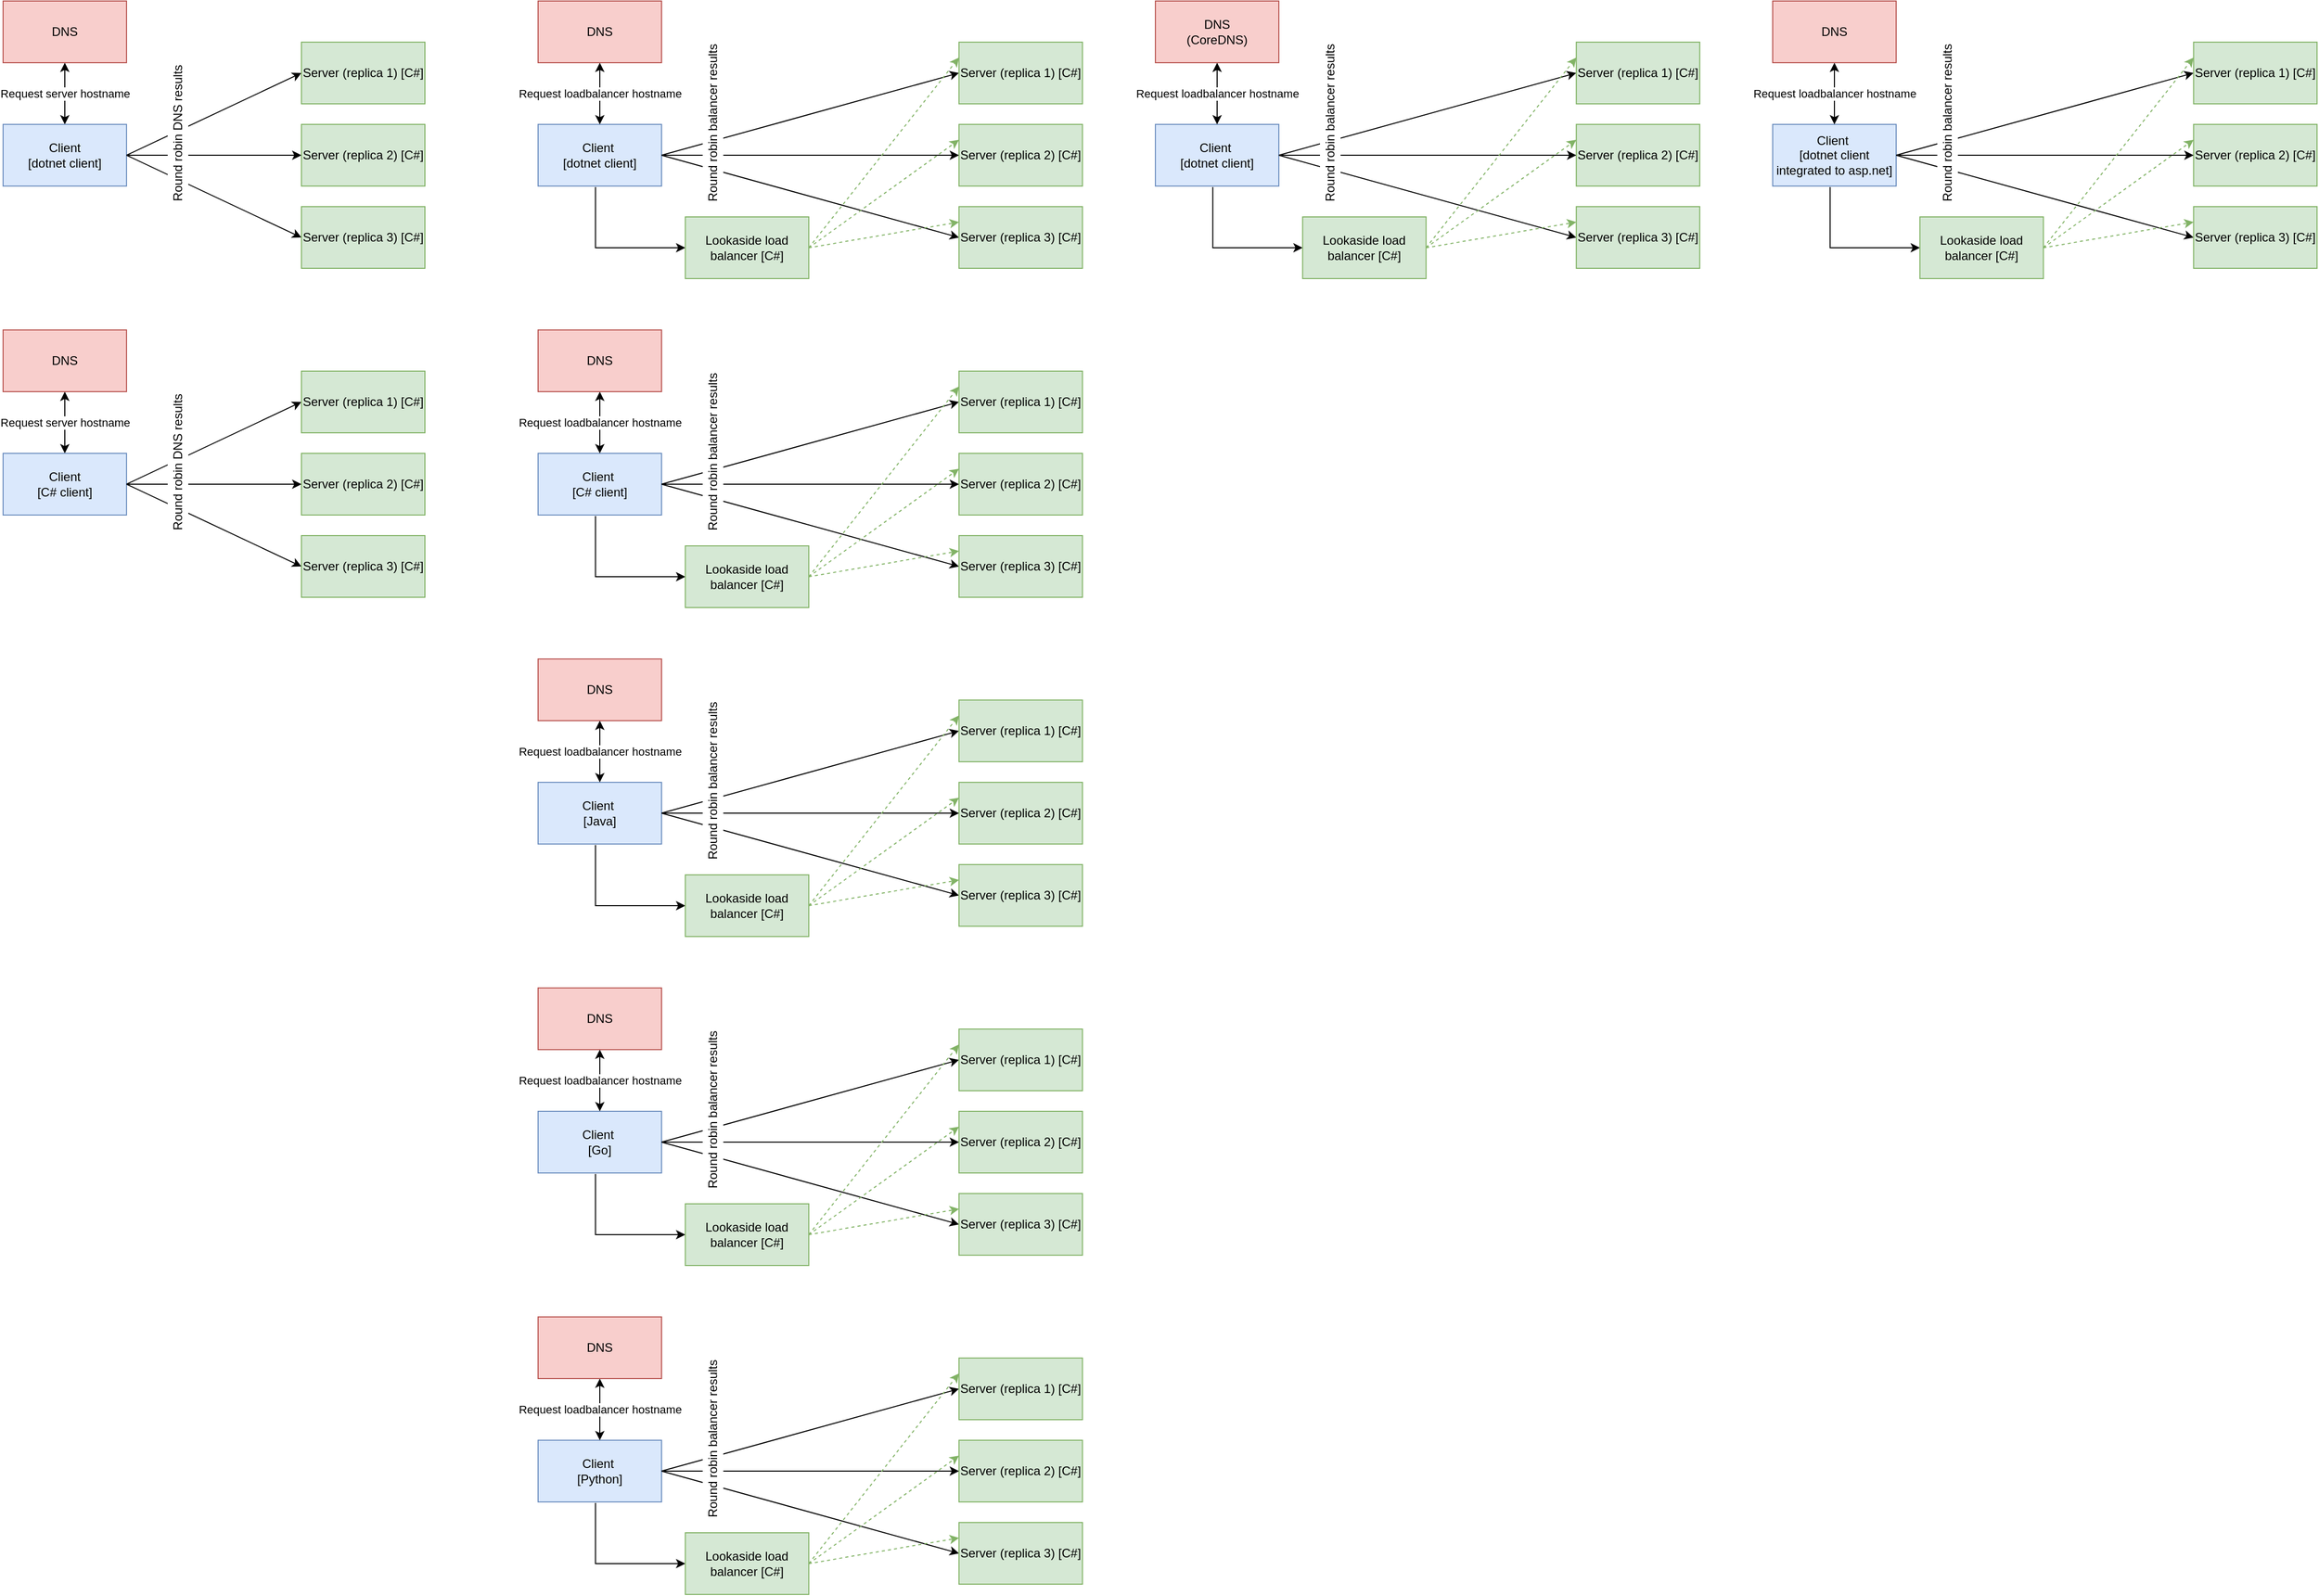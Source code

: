 <mxfile version="12.9.3" type="device"><diagram id="5RK8dHsxESuqZIJ54ns1" name="Page-1"><mxGraphModel dx="1822" dy="794" grid="0" gridSize="10" guides="1" tooltips="1" connect="1" arrows="1" fold="1" page="0" pageScale="1" pageWidth="850" pageHeight="1100" math="0" shadow="0"><root><mxCell id="0"/><mxCell id="1" parent="0"/><mxCell id="9xwp_HCUo-kAku4maqSZ-50" value="Request server hostname" style="edgeStyle=orthogonalEdgeStyle;rounded=0;orthogonalLoop=1;jettySize=auto;html=1;exitX=0.5;exitY=0;exitDx=0;exitDy=0;entryX=0.5;entryY=1;entryDx=0;entryDy=0;startArrow=classic;startFill=1;" parent="1" source="9xwp_HCUo-kAku4maqSZ-29" target="9xwp_HCUo-kAku4maqSZ-48" edge="1"><mxGeometry relative="1" as="geometry"/></mxCell><mxCell id="9xwp_HCUo-kAku4maqSZ-29" value="Client &lt;br&gt;[dotnet client]" style="rounded=0;whiteSpace=wrap;html=1;rotation=0;fillColor=#dae8fc;strokeColor=#6c8ebf;" parent="1" vertex="1"><mxGeometry x="-120" y="160" width="120" height="60" as="geometry"/></mxCell><mxCell id="9xwp_HCUo-kAku4maqSZ-30" value="Server (replica 2) [C#]" style="rounded=0;whiteSpace=wrap;html=1;rotation=0;fillColor=#d5e8d4;strokeColor=#82b366;" parent="1" vertex="1"><mxGeometry x="170" y="160" width="120" height="60" as="geometry"/></mxCell><mxCell id="9xwp_HCUo-kAku4maqSZ-31" style="rounded=0;orthogonalLoop=1;jettySize=auto;html=1;exitX=1;exitY=0.5;exitDx=0;exitDy=0;entryX=0;entryY=0.5;entryDx=0;entryDy=0;startArrow=none;startFill=0;endArrow=classic;endFill=1;strokeColor=#000000;" parent="1" source="9xwp_HCUo-kAku4maqSZ-29" target="9xwp_HCUo-kAku4maqSZ-34" edge="1"><mxGeometry relative="1" as="geometry"><mxPoint x="30" y="190" as="sourcePoint"/></mxGeometry></mxCell><mxCell id="9xwp_HCUo-kAku4maqSZ-32" style="edgeStyle=none;rounded=0;orthogonalLoop=1;jettySize=auto;html=1;exitX=1;exitY=0.5;exitDx=0;exitDy=0;entryX=0;entryY=0.5;entryDx=0;entryDy=0;startArrow=none;startFill=0;endArrow=classic;endFill=1;strokeColor=#000000;" parent="1" source="9xwp_HCUo-kAku4maqSZ-29" target="9xwp_HCUo-kAku4maqSZ-30" edge="1"><mxGeometry relative="1" as="geometry"><mxPoint x="30" y="190" as="sourcePoint"/></mxGeometry></mxCell><mxCell id="9xwp_HCUo-kAku4maqSZ-33" style="edgeStyle=none;rounded=0;orthogonalLoop=1;jettySize=auto;html=1;exitX=1;exitY=0.5;exitDx=0;exitDy=0;entryX=0;entryY=0.5;entryDx=0;entryDy=0;startArrow=none;startFill=0;endArrow=classic;endFill=1;strokeColor=#000000;" parent="1" source="9xwp_HCUo-kAku4maqSZ-29" target="9xwp_HCUo-kAku4maqSZ-35" edge="1"><mxGeometry relative="1" as="geometry"><mxPoint x="30" y="190" as="sourcePoint"/></mxGeometry></mxCell><mxCell id="9xwp_HCUo-kAku4maqSZ-34" value="Server (replica 3) [C#]" style="rounded=0;whiteSpace=wrap;html=1;rotation=0;fillColor=#d5e8d4;strokeColor=#82b366;" parent="1" vertex="1"><mxGeometry x="170" y="240" width="120" height="60" as="geometry"/></mxCell><mxCell id="9xwp_HCUo-kAku4maqSZ-35" value="Server (replica 1) [C#]" style="rounded=0;whiteSpace=wrap;html=1;rotation=0;fillColor=#d5e8d4;strokeColor=#82b366;" parent="1" vertex="1"><mxGeometry x="170" y="80" width="120" height="60" as="geometry"/></mxCell><mxCell id="9xwp_HCUo-kAku4maqSZ-36" style="edgeStyle=orthogonalEdgeStyle;rounded=0;orthogonalLoop=1;jettySize=auto;html=1;exitX=0.465;exitY=1.016;exitDx=0;exitDy=0;entryX=0;entryY=0.5;entryDx=0;entryDy=0;startArrow=none;startFill=0;endArrow=classic;endFill=1;strokeColor=#000000;exitPerimeter=0;" parent="1" source="9xwp_HCUo-kAku4maqSZ-37" target="9xwp_HCUo-kAku4maqSZ-45" edge="1"><mxGeometry relative="1" as="geometry"/></mxCell><mxCell id="9xwp_HCUo-kAku4maqSZ-37" value="Client&amp;nbsp;&lt;br&gt;[dotnet client]" style="rounded=0;whiteSpace=wrap;html=1;rotation=0;fillColor=#dae8fc;strokeColor=#6c8ebf;" parent="1" vertex="1"><mxGeometry x="400" y="160" width="120" height="60" as="geometry"/></mxCell><mxCell id="9xwp_HCUo-kAku4maqSZ-38" value="Server (replica 2) [C#]" style="rounded=0;whiteSpace=wrap;html=1;rotation=0;fillColor=#d5e8d4;strokeColor=#82b366;" parent="1" vertex="1"><mxGeometry x="809.12" y="160" width="120" height="60" as="geometry"/></mxCell><mxCell id="9xwp_HCUo-kAku4maqSZ-39" style="rounded=0;orthogonalLoop=1;jettySize=auto;html=1;exitX=1;exitY=0.5;exitDx=0;exitDy=0;entryX=0;entryY=0.5;entryDx=0;entryDy=0;startArrow=none;startFill=0;endArrow=classic;endFill=1;strokeColor=#000000;" parent="1" source="9xwp_HCUo-kAku4maqSZ-37" target="9xwp_HCUo-kAku4maqSZ-46" edge="1"><mxGeometry relative="1" as="geometry"/></mxCell><mxCell id="9xwp_HCUo-kAku4maqSZ-40" style="edgeStyle=none;rounded=0;orthogonalLoop=1;jettySize=auto;html=1;exitX=1;exitY=0.5;exitDx=0;exitDy=0;entryX=0;entryY=0.5;entryDx=0;entryDy=0;startArrow=none;startFill=0;endArrow=classic;endFill=1;strokeColor=#000000;" parent="1" source="9xwp_HCUo-kAku4maqSZ-37" target="9xwp_HCUo-kAku4maqSZ-38" edge="1"><mxGeometry relative="1" as="geometry"/></mxCell><mxCell id="9xwp_HCUo-kAku4maqSZ-41" style="edgeStyle=none;rounded=0;orthogonalLoop=1;jettySize=auto;html=1;exitX=1;exitY=0.5;exitDx=0;exitDy=0;entryX=0;entryY=0.5;entryDx=0;entryDy=0;startArrow=none;startFill=0;endArrow=classic;endFill=1;strokeColor=#000000;" parent="1" source="9xwp_HCUo-kAku4maqSZ-37" target="9xwp_HCUo-kAku4maqSZ-47" edge="1"><mxGeometry relative="1" as="geometry"/></mxCell><mxCell id="9xwp_HCUo-kAku4maqSZ-42" style="edgeStyle=none;rounded=0;orthogonalLoop=1;jettySize=auto;html=1;exitX=1;exitY=0.5;exitDx=0;exitDy=0;entryX=0;entryY=0.25;entryDx=0;entryDy=0;startArrow=none;startFill=0;endArrow=classic;endFill=1;strokeColor=#82b366;fillColor=#d5e8d4;dashed=1;" parent="1" source="9xwp_HCUo-kAku4maqSZ-45" target="9xwp_HCUo-kAku4maqSZ-47" edge="1"><mxGeometry relative="1" as="geometry"/></mxCell><mxCell id="9xwp_HCUo-kAku4maqSZ-43" style="edgeStyle=none;rounded=0;orthogonalLoop=1;jettySize=auto;html=1;exitX=1;exitY=0.5;exitDx=0;exitDy=0;entryX=0;entryY=0.25;entryDx=0;entryDy=0;startArrow=none;startFill=0;endArrow=classic;endFill=1;strokeColor=#82b366;fillColor=#d5e8d4;dashed=1;" parent="1" source="9xwp_HCUo-kAku4maqSZ-45" target="9xwp_HCUo-kAku4maqSZ-38" edge="1"><mxGeometry relative="1" as="geometry"/></mxCell><mxCell id="9xwp_HCUo-kAku4maqSZ-44" style="edgeStyle=none;rounded=0;orthogonalLoop=1;jettySize=auto;html=1;exitX=1;exitY=0.5;exitDx=0;exitDy=0;entryX=0;entryY=0.25;entryDx=0;entryDy=0;startArrow=none;startFill=0;endArrow=classic;endFill=1;strokeColor=#82b366;fillColor=#d5e8d4;dashed=1;" parent="1" source="9xwp_HCUo-kAku4maqSZ-45" target="9xwp_HCUo-kAku4maqSZ-46" edge="1"><mxGeometry relative="1" as="geometry"/></mxCell><mxCell id="9xwp_HCUo-kAku4maqSZ-45" value="Lookaside load balancer [C#]" style="rounded=0;whiteSpace=wrap;html=1;rotation=0;fillColor=#d5e8d4;strokeColor=#82b366;" parent="1" vertex="1"><mxGeometry x="543.12" y="250" width="120" height="60" as="geometry"/></mxCell><mxCell id="9xwp_HCUo-kAku4maqSZ-46" value="Server (replica 3) [C#]" style="rounded=0;whiteSpace=wrap;html=1;rotation=0;fillColor=#d5e8d4;strokeColor=#82b366;" parent="1" vertex="1"><mxGeometry x="809.12" y="240" width="120" height="60" as="geometry"/></mxCell><mxCell id="9xwp_HCUo-kAku4maqSZ-47" value="Server (replica 1) [C#]" style="rounded=0;whiteSpace=wrap;html=1;rotation=0;fillColor=#d5e8d4;strokeColor=#82b366;" parent="1" vertex="1"><mxGeometry x="809.12" y="80" width="120" height="60" as="geometry"/></mxCell><mxCell id="9xwp_HCUo-kAku4maqSZ-48" value="DNS" style="rounded=0;whiteSpace=wrap;html=1;fillColor=#f8cecc;strokeColor=#b85450;" parent="1" vertex="1"><mxGeometry x="-120" y="40" width="120" height="60" as="geometry"/></mxCell><mxCell id="9xwp_HCUo-kAku4maqSZ-51" value="Request loadbalancer hostname" style="edgeStyle=orthogonalEdgeStyle;rounded=0;orthogonalLoop=1;jettySize=auto;html=1;exitX=0.5;exitY=1;exitDx=0;exitDy=0;entryX=0.5;entryY=0;entryDx=0;entryDy=0;startArrow=classic;startFill=1;" parent="1" source="9xwp_HCUo-kAku4maqSZ-49" target="9xwp_HCUo-kAku4maqSZ-37" edge="1"><mxGeometry relative="1" as="geometry"/></mxCell><mxCell id="9xwp_HCUo-kAku4maqSZ-49" value="DNS" style="rounded=0;whiteSpace=wrap;html=1;fillColor=#f8cecc;strokeColor=#b85450;" parent="1" vertex="1"><mxGeometry x="400" y="40" width="120" height="60" as="geometry"/></mxCell><mxCell id="9xwp_HCUo-kAku4maqSZ-52" value="&amp;nbsp;Round robin DNS results" style="text;html=1;strokeColor=none;fillColor=#ffffff;align=center;verticalAlign=middle;whiteSpace=wrap;rounded=0;rotation=-90;" parent="1" vertex="1"><mxGeometry x="-20" y="160" width="140" height="20" as="geometry"/></mxCell><mxCell id="9xwp_HCUo-kAku4maqSZ-54" value="&amp;nbsp;Round robin balancer results" style="text;html=1;strokeColor=none;fillColor=#ffffff;align=center;verticalAlign=middle;whiteSpace=wrap;rounded=0;rotation=-90;" parent="1" vertex="1"><mxGeometry x="490" y="150" width="160" height="20" as="geometry"/></mxCell><mxCell id="9xwp_HCUo-kAku4maqSZ-80" value="Request server hostname" style="edgeStyle=orthogonalEdgeStyle;rounded=0;orthogonalLoop=1;jettySize=auto;html=1;exitX=0.5;exitY=0;exitDx=0;exitDy=0;entryX=0.5;entryY=1;entryDx=0;entryDy=0;startArrow=classic;startFill=1;" parent="1" source="9xwp_HCUo-kAku4maqSZ-81" target="9xwp_HCUo-kAku4maqSZ-100" edge="1"><mxGeometry relative="1" as="geometry"/></mxCell><mxCell id="9xwp_HCUo-kAku4maqSZ-81" value="Client &lt;br&gt;[C# client]" style="rounded=0;whiteSpace=wrap;html=1;rotation=0;fillColor=#dae8fc;strokeColor=#6c8ebf;" parent="1" vertex="1"><mxGeometry x="-120" y="480" width="120" height="60" as="geometry"/></mxCell><mxCell id="9xwp_HCUo-kAku4maqSZ-82" value="Server (replica 2) [C#]" style="rounded=0;whiteSpace=wrap;html=1;rotation=0;fillColor=#d5e8d4;strokeColor=#82b366;" parent="1" vertex="1"><mxGeometry x="170" y="480" width="120" height="60" as="geometry"/></mxCell><mxCell id="9xwp_HCUo-kAku4maqSZ-83" style="rounded=0;orthogonalLoop=1;jettySize=auto;html=1;exitX=1;exitY=0.5;exitDx=0;exitDy=0;entryX=0;entryY=0.5;entryDx=0;entryDy=0;startArrow=none;startFill=0;endArrow=classic;endFill=1;strokeColor=#000000;" parent="1" source="9xwp_HCUo-kAku4maqSZ-81" target="9xwp_HCUo-kAku4maqSZ-86" edge="1"><mxGeometry relative="1" as="geometry"><mxPoint x="30" y="510" as="sourcePoint"/></mxGeometry></mxCell><mxCell id="9xwp_HCUo-kAku4maqSZ-84" style="edgeStyle=none;rounded=0;orthogonalLoop=1;jettySize=auto;html=1;exitX=1;exitY=0.5;exitDx=0;exitDy=0;entryX=0;entryY=0.5;entryDx=0;entryDy=0;startArrow=none;startFill=0;endArrow=classic;endFill=1;strokeColor=#000000;" parent="1" source="9xwp_HCUo-kAku4maqSZ-81" target="9xwp_HCUo-kAku4maqSZ-82" edge="1"><mxGeometry relative="1" as="geometry"><mxPoint x="30" y="510" as="sourcePoint"/></mxGeometry></mxCell><mxCell id="9xwp_HCUo-kAku4maqSZ-85" style="edgeStyle=none;rounded=0;orthogonalLoop=1;jettySize=auto;html=1;exitX=1;exitY=0.5;exitDx=0;exitDy=0;entryX=0;entryY=0.5;entryDx=0;entryDy=0;startArrow=none;startFill=0;endArrow=classic;endFill=1;strokeColor=#000000;" parent="1" source="9xwp_HCUo-kAku4maqSZ-81" target="9xwp_HCUo-kAku4maqSZ-87" edge="1"><mxGeometry relative="1" as="geometry"><mxPoint x="30" y="510" as="sourcePoint"/></mxGeometry></mxCell><mxCell id="9xwp_HCUo-kAku4maqSZ-86" value="Server (replica 3) [C#]" style="rounded=0;whiteSpace=wrap;html=1;rotation=0;fillColor=#d5e8d4;strokeColor=#82b366;" parent="1" vertex="1"><mxGeometry x="170" y="560" width="120" height="60" as="geometry"/></mxCell><mxCell id="9xwp_HCUo-kAku4maqSZ-87" value="Server (replica 1) [C#]" style="rounded=0;whiteSpace=wrap;html=1;rotation=0;fillColor=#d5e8d4;strokeColor=#82b366;" parent="1" vertex="1"><mxGeometry x="170" y="400" width="120" height="60" as="geometry"/></mxCell><mxCell id="9xwp_HCUo-kAku4maqSZ-88" style="edgeStyle=orthogonalEdgeStyle;rounded=0;orthogonalLoop=1;jettySize=auto;html=1;exitX=0.465;exitY=1.016;exitDx=0;exitDy=0;entryX=0;entryY=0.5;entryDx=0;entryDy=0;startArrow=none;startFill=0;endArrow=classic;endFill=1;strokeColor=#000000;exitPerimeter=0;" parent="1" source="9xwp_HCUo-kAku4maqSZ-89" target="9xwp_HCUo-kAku4maqSZ-97" edge="1"><mxGeometry relative="1" as="geometry"/></mxCell><mxCell id="9xwp_HCUo-kAku4maqSZ-89" value="Client&amp;nbsp;&lt;br&gt;[C# client]" style="rounded=0;whiteSpace=wrap;html=1;rotation=0;fillColor=#dae8fc;strokeColor=#6c8ebf;" parent="1" vertex="1"><mxGeometry x="400" y="480" width="120" height="60" as="geometry"/></mxCell><mxCell id="9xwp_HCUo-kAku4maqSZ-90" value="Server (replica 2) [C#]" style="rounded=0;whiteSpace=wrap;html=1;rotation=0;fillColor=#d5e8d4;strokeColor=#82b366;" parent="1" vertex="1"><mxGeometry x="809.12" y="480" width="120" height="60" as="geometry"/></mxCell><mxCell id="9xwp_HCUo-kAku4maqSZ-91" style="rounded=0;orthogonalLoop=1;jettySize=auto;html=1;exitX=1;exitY=0.5;exitDx=0;exitDy=0;entryX=0;entryY=0.5;entryDx=0;entryDy=0;startArrow=none;startFill=0;endArrow=classic;endFill=1;strokeColor=#000000;" parent="1" source="9xwp_HCUo-kAku4maqSZ-89" target="9xwp_HCUo-kAku4maqSZ-98" edge="1"><mxGeometry relative="1" as="geometry"/></mxCell><mxCell id="9xwp_HCUo-kAku4maqSZ-92" style="edgeStyle=none;rounded=0;orthogonalLoop=1;jettySize=auto;html=1;exitX=1;exitY=0.5;exitDx=0;exitDy=0;entryX=0;entryY=0.5;entryDx=0;entryDy=0;startArrow=none;startFill=0;endArrow=classic;endFill=1;strokeColor=#000000;" parent="1" source="9xwp_HCUo-kAku4maqSZ-89" target="9xwp_HCUo-kAku4maqSZ-90" edge="1"><mxGeometry relative="1" as="geometry"/></mxCell><mxCell id="9xwp_HCUo-kAku4maqSZ-93" style="edgeStyle=none;rounded=0;orthogonalLoop=1;jettySize=auto;html=1;exitX=1;exitY=0.5;exitDx=0;exitDy=0;entryX=0;entryY=0.5;entryDx=0;entryDy=0;startArrow=none;startFill=0;endArrow=classic;endFill=1;strokeColor=#000000;" parent="1" source="9xwp_HCUo-kAku4maqSZ-89" target="9xwp_HCUo-kAku4maqSZ-99" edge="1"><mxGeometry relative="1" as="geometry"/></mxCell><mxCell id="9xwp_HCUo-kAku4maqSZ-94" style="edgeStyle=none;rounded=0;orthogonalLoop=1;jettySize=auto;html=1;exitX=1;exitY=0.5;exitDx=0;exitDy=0;entryX=0;entryY=0.25;entryDx=0;entryDy=0;startArrow=none;startFill=0;endArrow=classic;endFill=1;strokeColor=#82b366;fillColor=#d5e8d4;dashed=1;" parent="1" source="9xwp_HCUo-kAku4maqSZ-97" target="9xwp_HCUo-kAku4maqSZ-99" edge="1"><mxGeometry relative="1" as="geometry"/></mxCell><mxCell id="9xwp_HCUo-kAku4maqSZ-95" style="edgeStyle=none;rounded=0;orthogonalLoop=1;jettySize=auto;html=1;exitX=1;exitY=0.5;exitDx=0;exitDy=0;entryX=0;entryY=0.25;entryDx=0;entryDy=0;startArrow=none;startFill=0;endArrow=classic;endFill=1;strokeColor=#82b366;fillColor=#d5e8d4;dashed=1;" parent="1" source="9xwp_HCUo-kAku4maqSZ-97" target="9xwp_HCUo-kAku4maqSZ-90" edge="1"><mxGeometry relative="1" as="geometry"/></mxCell><mxCell id="9xwp_HCUo-kAku4maqSZ-96" style="edgeStyle=none;rounded=0;orthogonalLoop=1;jettySize=auto;html=1;exitX=1;exitY=0.5;exitDx=0;exitDy=0;entryX=0;entryY=0.25;entryDx=0;entryDy=0;startArrow=none;startFill=0;endArrow=classic;endFill=1;strokeColor=#82b366;fillColor=#d5e8d4;dashed=1;" parent="1" source="9xwp_HCUo-kAku4maqSZ-97" target="9xwp_HCUo-kAku4maqSZ-98" edge="1"><mxGeometry relative="1" as="geometry"/></mxCell><mxCell id="9xwp_HCUo-kAku4maqSZ-97" value="Lookaside load balancer [C#]" style="rounded=0;whiteSpace=wrap;html=1;rotation=0;fillColor=#d5e8d4;strokeColor=#82b366;" parent="1" vertex="1"><mxGeometry x="543.12" y="570" width="120" height="60" as="geometry"/></mxCell><mxCell id="9xwp_HCUo-kAku4maqSZ-98" value="Server (replica 3) [C#]" style="rounded=0;whiteSpace=wrap;html=1;rotation=0;fillColor=#d5e8d4;strokeColor=#82b366;" parent="1" vertex="1"><mxGeometry x="809.12" y="560" width="120" height="60" as="geometry"/></mxCell><mxCell id="9xwp_HCUo-kAku4maqSZ-99" value="Server (replica 1) [C#]" style="rounded=0;whiteSpace=wrap;html=1;rotation=0;fillColor=#d5e8d4;strokeColor=#82b366;" parent="1" vertex="1"><mxGeometry x="809.12" y="400" width="120" height="60" as="geometry"/></mxCell><mxCell id="9xwp_HCUo-kAku4maqSZ-100" value="DNS" style="rounded=0;whiteSpace=wrap;html=1;fillColor=#f8cecc;strokeColor=#b85450;" parent="1" vertex="1"><mxGeometry x="-120" y="360" width="120" height="60" as="geometry"/></mxCell><mxCell id="9xwp_HCUo-kAku4maqSZ-101" value="Request loadbalancer hostname" style="edgeStyle=orthogonalEdgeStyle;rounded=0;orthogonalLoop=1;jettySize=auto;html=1;exitX=0.5;exitY=1;exitDx=0;exitDy=0;entryX=0.5;entryY=0;entryDx=0;entryDy=0;startArrow=classic;startFill=1;" parent="1" source="9xwp_HCUo-kAku4maqSZ-102" target="9xwp_HCUo-kAku4maqSZ-89" edge="1"><mxGeometry relative="1" as="geometry"/></mxCell><mxCell id="9xwp_HCUo-kAku4maqSZ-102" value="DNS" style="rounded=0;whiteSpace=wrap;html=1;fillColor=#f8cecc;strokeColor=#b85450;" parent="1" vertex="1"><mxGeometry x="400" y="360" width="120" height="60" as="geometry"/></mxCell><mxCell id="9xwp_HCUo-kAku4maqSZ-103" value="&amp;nbsp;Round robin DNS results" style="text;html=1;strokeColor=none;fillColor=#ffffff;align=center;verticalAlign=middle;whiteSpace=wrap;rounded=0;rotation=-90;" parent="1" vertex="1"><mxGeometry x="-20" y="480" width="140" height="20" as="geometry"/></mxCell><mxCell id="9xwp_HCUo-kAku4maqSZ-104" value="&amp;nbsp;Round robin balancer results" style="text;html=1;strokeColor=none;fillColor=#ffffff;align=center;verticalAlign=middle;whiteSpace=wrap;rounded=0;rotation=-90;" parent="1" vertex="1"><mxGeometry x="490" y="470" width="160" height="20" as="geometry"/></mxCell><mxCell id="9xwp_HCUo-kAku4maqSZ-105" style="edgeStyle=orthogonalEdgeStyle;rounded=0;orthogonalLoop=1;jettySize=auto;html=1;exitX=0.465;exitY=1.016;exitDx=0;exitDy=0;entryX=0;entryY=0.5;entryDx=0;entryDy=0;startArrow=none;startFill=0;endArrow=classic;endFill=1;strokeColor=#000000;exitPerimeter=0;" parent="1" source="9xwp_HCUo-kAku4maqSZ-106" target="9xwp_HCUo-kAku4maqSZ-114" edge="1"><mxGeometry relative="1" as="geometry"/></mxCell><mxCell id="9xwp_HCUo-kAku4maqSZ-106" value="Client&amp;nbsp;&lt;br&gt;[Java]" style="rounded=0;whiteSpace=wrap;html=1;rotation=0;fillColor=#dae8fc;strokeColor=#6c8ebf;" parent="1" vertex="1"><mxGeometry x="400" y="800" width="120" height="60" as="geometry"/></mxCell><mxCell id="9xwp_HCUo-kAku4maqSZ-107" value="Server (replica 2) [C#]" style="rounded=0;whiteSpace=wrap;html=1;rotation=0;fillColor=#d5e8d4;strokeColor=#82b366;" parent="1" vertex="1"><mxGeometry x="809.12" y="800" width="120" height="60" as="geometry"/></mxCell><mxCell id="9xwp_HCUo-kAku4maqSZ-108" style="rounded=0;orthogonalLoop=1;jettySize=auto;html=1;exitX=1;exitY=0.5;exitDx=0;exitDy=0;entryX=0;entryY=0.5;entryDx=0;entryDy=0;startArrow=none;startFill=0;endArrow=classic;endFill=1;strokeColor=#000000;" parent="1" source="9xwp_HCUo-kAku4maqSZ-106" target="9xwp_HCUo-kAku4maqSZ-115" edge="1"><mxGeometry relative="1" as="geometry"/></mxCell><mxCell id="9xwp_HCUo-kAku4maqSZ-109" style="edgeStyle=none;rounded=0;orthogonalLoop=1;jettySize=auto;html=1;exitX=1;exitY=0.5;exitDx=0;exitDy=0;entryX=0;entryY=0.5;entryDx=0;entryDy=0;startArrow=none;startFill=0;endArrow=classic;endFill=1;strokeColor=#000000;" parent="1" source="9xwp_HCUo-kAku4maqSZ-106" target="9xwp_HCUo-kAku4maqSZ-107" edge="1"><mxGeometry relative="1" as="geometry"/></mxCell><mxCell id="9xwp_HCUo-kAku4maqSZ-110" style="edgeStyle=none;rounded=0;orthogonalLoop=1;jettySize=auto;html=1;exitX=1;exitY=0.5;exitDx=0;exitDy=0;entryX=0;entryY=0.5;entryDx=0;entryDy=0;startArrow=none;startFill=0;endArrow=classic;endFill=1;strokeColor=#000000;" parent="1" source="9xwp_HCUo-kAku4maqSZ-106" target="9xwp_HCUo-kAku4maqSZ-116" edge="1"><mxGeometry relative="1" as="geometry"/></mxCell><mxCell id="9xwp_HCUo-kAku4maqSZ-111" style="edgeStyle=none;rounded=0;orthogonalLoop=1;jettySize=auto;html=1;exitX=1;exitY=0.5;exitDx=0;exitDy=0;entryX=0;entryY=0.25;entryDx=0;entryDy=0;startArrow=none;startFill=0;endArrow=classic;endFill=1;strokeColor=#82b366;fillColor=#d5e8d4;dashed=1;" parent="1" source="9xwp_HCUo-kAku4maqSZ-114" target="9xwp_HCUo-kAku4maqSZ-116" edge="1"><mxGeometry relative="1" as="geometry"/></mxCell><mxCell id="9xwp_HCUo-kAku4maqSZ-112" style="edgeStyle=none;rounded=0;orthogonalLoop=1;jettySize=auto;html=1;exitX=1;exitY=0.5;exitDx=0;exitDy=0;entryX=0;entryY=0.25;entryDx=0;entryDy=0;startArrow=none;startFill=0;endArrow=classic;endFill=1;strokeColor=#82b366;fillColor=#d5e8d4;dashed=1;" parent="1" source="9xwp_HCUo-kAku4maqSZ-114" target="9xwp_HCUo-kAku4maqSZ-107" edge="1"><mxGeometry relative="1" as="geometry"/></mxCell><mxCell id="9xwp_HCUo-kAku4maqSZ-113" style="edgeStyle=none;rounded=0;orthogonalLoop=1;jettySize=auto;html=1;exitX=1;exitY=0.5;exitDx=0;exitDy=0;entryX=0;entryY=0.25;entryDx=0;entryDy=0;startArrow=none;startFill=0;endArrow=classic;endFill=1;strokeColor=#82b366;fillColor=#d5e8d4;dashed=1;" parent="1" source="9xwp_HCUo-kAku4maqSZ-114" target="9xwp_HCUo-kAku4maqSZ-115" edge="1"><mxGeometry relative="1" as="geometry"/></mxCell><mxCell id="9xwp_HCUo-kAku4maqSZ-114" value="Lookaside load balancer [C#]" style="rounded=0;whiteSpace=wrap;html=1;rotation=0;fillColor=#d5e8d4;strokeColor=#82b366;" parent="1" vertex="1"><mxGeometry x="543.12" y="890" width="120" height="60" as="geometry"/></mxCell><mxCell id="9xwp_HCUo-kAku4maqSZ-115" value="Server (replica 3) [C#]" style="rounded=0;whiteSpace=wrap;html=1;rotation=0;fillColor=#d5e8d4;strokeColor=#82b366;" parent="1" vertex="1"><mxGeometry x="809.12" y="880" width="120" height="60" as="geometry"/></mxCell><mxCell id="9xwp_HCUo-kAku4maqSZ-116" value="Server (replica 1) [C#]" style="rounded=0;whiteSpace=wrap;html=1;rotation=0;fillColor=#d5e8d4;strokeColor=#82b366;" parent="1" vertex="1"><mxGeometry x="809.12" y="720" width="120" height="60" as="geometry"/></mxCell><mxCell id="9xwp_HCUo-kAku4maqSZ-117" value="Request loadbalancer hostname" style="edgeStyle=orthogonalEdgeStyle;rounded=0;orthogonalLoop=1;jettySize=auto;html=1;exitX=0.5;exitY=1;exitDx=0;exitDy=0;entryX=0.5;entryY=0;entryDx=0;entryDy=0;startArrow=classic;startFill=1;" parent="1" source="9xwp_HCUo-kAku4maqSZ-118" target="9xwp_HCUo-kAku4maqSZ-106" edge="1"><mxGeometry relative="1" as="geometry"/></mxCell><mxCell id="9xwp_HCUo-kAku4maqSZ-118" value="DNS" style="rounded=0;whiteSpace=wrap;html=1;fillColor=#f8cecc;strokeColor=#b85450;" parent="1" vertex="1"><mxGeometry x="400" y="680" width="120" height="60" as="geometry"/></mxCell><mxCell id="9xwp_HCUo-kAku4maqSZ-119" value="&amp;nbsp;Round robin balancer results" style="text;html=1;strokeColor=none;fillColor=#ffffff;align=center;verticalAlign=middle;whiteSpace=wrap;rounded=0;rotation=-90;" parent="1" vertex="1"><mxGeometry x="490" y="790" width="160" height="20" as="geometry"/></mxCell><mxCell id="9xwp_HCUo-kAku4maqSZ-120" style="edgeStyle=orthogonalEdgeStyle;rounded=0;orthogonalLoop=1;jettySize=auto;html=1;exitX=0.465;exitY=1.016;exitDx=0;exitDy=0;entryX=0;entryY=0.5;entryDx=0;entryDy=0;startArrow=none;startFill=0;endArrow=classic;endFill=1;strokeColor=#000000;exitPerimeter=0;" parent="1" source="9xwp_HCUo-kAku4maqSZ-121" target="9xwp_HCUo-kAku4maqSZ-129" edge="1"><mxGeometry relative="1" as="geometry"/></mxCell><mxCell id="9xwp_HCUo-kAku4maqSZ-121" value="Client&amp;nbsp;&lt;br&gt;[Go]" style="rounded=0;whiteSpace=wrap;html=1;rotation=0;fillColor=#dae8fc;strokeColor=#6c8ebf;" parent="1" vertex="1"><mxGeometry x="400" y="1120" width="120" height="60" as="geometry"/></mxCell><mxCell id="9xwp_HCUo-kAku4maqSZ-122" value="Server (replica 2) [C#]" style="rounded=0;whiteSpace=wrap;html=1;rotation=0;fillColor=#d5e8d4;strokeColor=#82b366;" parent="1" vertex="1"><mxGeometry x="809.12" y="1120" width="120" height="60" as="geometry"/></mxCell><mxCell id="9xwp_HCUo-kAku4maqSZ-123" style="rounded=0;orthogonalLoop=1;jettySize=auto;html=1;exitX=1;exitY=0.5;exitDx=0;exitDy=0;entryX=0;entryY=0.5;entryDx=0;entryDy=0;startArrow=none;startFill=0;endArrow=classic;endFill=1;strokeColor=#000000;" parent="1" source="9xwp_HCUo-kAku4maqSZ-121" target="9xwp_HCUo-kAku4maqSZ-130" edge="1"><mxGeometry relative="1" as="geometry"/></mxCell><mxCell id="9xwp_HCUo-kAku4maqSZ-124" style="edgeStyle=none;rounded=0;orthogonalLoop=1;jettySize=auto;html=1;exitX=1;exitY=0.5;exitDx=0;exitDy=0;entryX=0;entryY=0.5;entryDx=0;entryDy=0;startArrow=none;startFill=0;endArrow=classic;endFill=1;strokeColor=#000000;" parent="1" source="9xwp_HCUo-kAku4maqSZ-121" target="9xwp_HCUo-kAku4maqSZ-122" edge="1"><mxGeometry relative="1" as="geometry"/></mxCell><mxCell id="9xwp_HCUo-kAku4maqSZ-125" style="edgeStyle=none;rounded=0;orthogonalLoop=1;jettySize=auto;html=1;exitX=1;exitY=0.5;exitDx=0;exitDy=0;entryX=0;entryY=0.5;entryDx=0;entryDy=0;startArrow=none;startFill=0;endArrow=classic;endFill=1;strokeColor=#000000;" parent="1" source="9xwp_HCUo-kAku4maqSZ-121" target="9xwp_HCUo-kAku4maqSZ-131" edge="1"><mxGeometry relative="1" as="geometry"/></mxCell><mxCell id="9xwp_HCUo-kAku4maqSZ-126" style="edgeStyle=none;rounded=0;orthogonalLoop=1;jettySize=auto;html=1;exitX=1;exitY=0.5;exitDx=0;exitDy=0;entryX=0;entryY=0.25;entryDx=0;entryDy=0;startArrow=none;startFill=0;endArrow=classic;endFill=1;strokeColor=#82b366;fillColor=#d5e8d4;dashed=1;" parent="1" source="9xwp_HCUo-kAku4maqSZ-129" target="9xwp_HCUo-kAku4maqSZ-131" edge="1"><mxGeometry relative="1" as="geometry"/></mxCell><mxCell id="9xwp_HCUo-kAku4maqSZ-127" style="edgeStyle=none;rounded=0;orthogonalLoop=1;jettySize=auto;html=1;exitX=1;exitY=0.5;exitDx=0;exitDy=0;entryX=0;entryY=0.25;entryDx=0;entryDy=0;startArrow=none;startFill=0;endArrow=classic;endFill=1;strokeColor=#82b366;fillColor=#d5e8d4;dashed=1;" parent="1" source="9xwp_HCUo-kAku4maqSZ-129" target="9xwp_HCUo-kAku4maqSZ-122" edge="1"><mxGeometry relative="1" as="geometry"/></mxCell><mxCell id="9xwp_HCUo-kAku4maqSZ-128" style="edgeStyle=none;rounded=0;orthogonalLoop=1;jettySize=auto;html=1;exitX=1;exitY=0.5;exitDx=0;exitDy=0;entryX=0;entryY=0.25;entryDx=0;entryDy=0;startArrow=none;startFill=0;endArrow=classic;endFill=1;strokeColor=#82b366;fillColor=#d5e8d4;dashed=1;" parent="1" source="9xwp_HCUo-kAku4maqSZ-129" target="9xwp_HCUo-kAku4maqSZ-130" edge="1"><mxGeometry relative="1" as="geometry"/></mxCell><mxCell id="9xwp_HCUo-kAku4maqSZ-129" value="Lookaside load balancer [C#]" style="rounded=0;whiteSpace=wrap;html=1;rotation=0;fillColor=#d5e8d4;strokeColor=#82b366;" parent="1" vertex="1"><mxGeometry x="543.12" y="1210" width="120" height="60" as="geometry"/></mxCell><mxCell id="9xwp_HCUo-kAku4maqSZ-130" value="Server (replica 3) [C#]" style="rounded=0;whiteSpace=wrap;html=1;rotation=0;fillColor=#d5e8d4;strokeColor=#82b366;" parent="1" vertex="1"><mxGeometry x="809.12" y="1200" width="120" height="60" as="geometry"/></mxCell><mxCell id="9xwp_HCUo-kAku4maqSZ-131" value="Server (replica 1) [C#]" style="rounded=0;whiteSpace=wrap;html=1;rotation=0;fillColor=#d5e8d4;strokeColor=#82b366;" parent="1" vertex="1"><mxGeometry x="809.12" y="1040" width="120" height="60" as="geometry"/></mxCell><mxCell id="9xwp_HCUo-kAku4maqSZ-132" value="Request loadbalancer hostname" style="edgeStyle=orthogonalEdgeStyle;rounded=0;orthogonalLoop=1;jettySize=auto;html=1;exitX=0.5;exitY=1;exitDx=0;exitDy=0;entryX=0.5;entryY=0;entryDx=0;entryDy=0;startArrow=classic;startFill=1;" parent="1" source="9xwp_HCUo-kAku4maqSZ-133" target="9xwp_HCUo-kAku4maqSZ-121" edge="1"><mxGeometry relative="1" as="geometry"/></mxCell><mxCell id="9xwp_HCUo-kAku4maqSZ-133" value="DNS" style="rounded=0;whiteSpace=wrap;html=1;fillColor=#f8cecc;strokeColor=#b85450;" parent="1" vertex="1"><mxGeometry x="400" y="1000" width="120" height="60" as="geometry"/></mxCell><mxCell id="9xwp_HCUo-kAku4maqSZ-134" value="&amp;nbsp;Round robin balancer results" style="text;html=1;strokeColor=none;fillColor=#ffffff;align=center;verticalAlign=middle;whiteSpace=wrap;rounded=0;rotation=-90;" parent="1" vertex="1"><mxGeometry x="490" y="1110" width="160" height="20" as="geometry"/></mxCell><mxCell id="9xwp_HCUo-kAku4maqSZ-135" style="edgeStyle=orthogonalEdgeStyle;rounded=0;orthogonalLoop=1;jettySize=auto;html=1;exitX=0.465;exitY=1.016;exitDx=0;exitDy=0;entryX=0;entryY=0.5;entryDx=0;entryDy=0;startArrow=none;startFill=0;endArrow=classic;endFill=1;strokeColor=#000000;exitPerimeter=0;" parent="1" source="9xwp_HCUo-kAku4maqSZ-136" target="9xwp_HCUo-kAku4maqSZ-144" edge="1"><mxGeometry relative="1" as="geometry"/></mxCell><mxCell id="9xwp_HCUo-kAku4maqSZ-136" value="Client&amp;nbsp;&lt;br&gt;[Python]" style="rounded=0;whiteSpace=wrap;html=1;rotation=0;fillColor=#dae8fc;strokeColor=#6c8ebf;" parent="1" vertex="1"><mxGeometry x="400" y="1440" width="120" height="60" as="geometry"/></mxCell><mxCell id="9xwp_HCUo-kAku4maqSZ-137" value="Server (replica 2) [C#]" style="rounded=0;whiteSpace=wrap;html=1;rotation=0;fillColor=#d5e8d4;strokeColor=#82b366;" parent="1" vertex="1"><mxGeometry x="809.12" y="1440" width="120" height="60" as="geometry"/></mxCell><mxCell id="9xwp_HCUo-kAku4maqSZ-138" style="rounded=0;orthogonalLoop=1;jettySize=auto;html=1;exitX=1;exitY=0.5;exitDx=0;exitDy=0;entryX=0;entryY=0.5;entryDx=0;entryDy=0;startArrow=none;startFill=0;endArrow=classic;endFill=1;strokeColor=#000000;" parent="1" source="9xwp_HCUo-kAku4maqSZ-136" target="9xwp_HCUo-kAku4maqSZ-145" edge="1"><mxGeometry relative="1" as="geometry"/></mxCell><mxCell id="9xwp_HCUo-kAku4maqSZ-139" style="edgeStyle=none;rounded=0;orthogonalLoop=1;jettySize=auto;html=1;exitX=1;exitY=0.5;exitDx=0;exitDy=0;entryX=0;entryY=0.5;entryDx=0;entryDy=0;startArrow=none;startFill=0;endArrow=classic;endFill=1;strokeColor=#000000;" parent="1" source="9xwp_HCUo-kAku4maqSZ-136" target="9xwp_HCUo-kAku4maqSZ-137" edge="1"><mxGeometry relative="1" as="geometry"/></mxCell><mxCell id="9xwp_HCUo-kAku4maqSZ-140" style="edgeStyle=none;rounded=0;orthogonalLoop=1;jettySize=auto;html=1;exitX=1;exitY=0.5;exitDx=0;exitDy=0;entryX=0;entryY=0.5;entryDx=0;entryDy=0;startArrow=none;startFill=0;endArrow=classic;endFill=1;strokeColor=#000000;" parent="1" source="9xwp_HCUo-kAku4maqSZ-136" target="9xwp_HCUo-kAku4maqSZ-146" edge="1"><mxGeometry relative="1" as="geometry"/></mxCell><mxCell id="9xwp_HCUo-kAku4maqSZ-141" style="edgeStyle=none;rounded=0;orthogonalLoop=1;jettySize=auto;html=1;exitX=1;exitY=0.5;exitDx=0;exitDy=0;entryX=0;entryY=0.25;entryDx=0;entryDy=0;startArrow=none;startFill=0;endArrow=classic;endFill=1;strokeColor=#82b366;fillColor=#d5e8d4;dashed=1;" parent="1" source="9xwp_HCUo-kAku4maqSZ-144" target="9xwp_HCUo-kAku4maqSZ-146" edge="1"><mxGeometry relative="1" as="geometry"/></mxCell><mxCell id="9xwp_HCUo-kAku4maqSZ-142" style="edgeStyle=none;rounded=0;orthogonalLoop=1;jettySize=auto;html=1;exitX=1;exitY=0.5;exitDx=0;exitDy=0;entryX=0;entryY=0.25;entryDx=0;entryDy=0;startArrow=none;startFill=0;endArrow=classic;endFill=1;strokeColor=#82b366;fillColor=#d5e8d4;dashed=1;" parent="1" source="9xwp_HCUo-kAku4maqSZ-144" target="9xwp_HCUo-kAku4maqSZ-137" edge="1"><mxGeometry relative="1" as="geometry"/></mxCell><mxCell id="9xwp_HCUo-kAku4maqSZ-143" style="edgeStyle=none;rounded=0;orthogonalLoop=1;jettySize=auto;html=1;exitX=1;exitY=0.5;exitDx=0;exitDy=0;entryX=0;entryY=0.25;entryDx=0;entryDy=0;startArrow=none;startFill=0;endArrow=classic;endFill=1;strokeColor=#82b366;fillColor=#d5e8d4;dashed=1;" parent="1" source="9xwp_HCUo-kAku4maqSZ-144" target="9xwp_HCUo-kAku4maqSZ-145" edge="1"><mxGeometry relative="1" as="geometry"/></mxCell><mxCell id="9xwp_HCUo-kAku4maqSZ-144" value="Lookaside load balancer [C#]" style="rounded=0;whiteSpace=wrap;html=1;rotation=0;fillColor=#d5e8d4;strokeColor=#82b366;" parent="1" vertex="1"><mxGeometry x="543.12" y="1530" width="120" height="60" as="geometry"/></mxCell><mxCell id="9xwp_HCUo-kAku4maqSZ-145" value="Server (replica 3) [C#]" style="rounded=0;whiteSpace=wrap;html=1;rotation=0;fillColor=#d5e8d4;strokeColor=#82b366;" parent="1" vertex="1"><mxGeometry x="809.12" y="1520" width="120" height="60" as="geometry"/></mxCell><mxCell id="9xwp_HCUo-kAku4maqSZ-146" value="Server (replica 1) [C#]" style="rounded=0;whiteSpace=wrap;html=1;rotation=0;fillColor=#d5e8d4;strokeColor=#82b366;" parent="1" vertex="1"><mxGeometry x="809.12" y="1360" width="120" height="60" as="geometry"/></mxCell><mxCell id="9xwp_HCUo-kAku4maqSZ-147" value="Request loadbalancer hostname" style="edgeStyle=orthogonalEdgeStyle;rounded=0;orthogonalLoop=1;jettySize=auto;html=1;exitX=0.5;exitY=1;exitDx=0;exitDy=0;entryX=0.5;entryY=0;entryDx=0;entryDy=0;startArrow=classic;startFill=1;" parent="1" source="9xwp_HCUo-kAku4maqSZ-148" target="9xwp_HCUo-kAku4maqSZ-136" edge="1"><mxGeometry relative="1" as="geometry"/></mxCell><mxCell id="9xwp_HCUo-kAku4maqSZ-148" value="DNS" style="rounded=0;whiteSpace=wrap;html=1;fillColor=#f8cecc;strokeColor=#b85450;" parent="1" vertex="1"><mxGeometry x="400" y="1320" width="120" height="60" as="geometry"/></mxCell><mxCell id="9xwp_HCUo-kAku4maqSZ-149" value="&amp;nbsp;Round robin balancer results" style="text;html=1;strokeColor=none;fillColor=#ffffff;align=center;verticalAlign=middle;whiteSpace=wrap;rounded=0;rotation=-90;" parent="1" vertex="1"><mxGeometry x="490" y="1430" width="160" height="20" as="geometry"/></mxCell><mxCell id="8VA78FKTmFldyJN1eDYX-1" style="edgeStyle=orthogonalEdgeStyle;rounded=0;orthogonalLoop=1;jettySize=auto;html=1;exitX=0.465;exitY=1.016;exitDx=0;exitDy=0;entryX=0;entryY=0.5;entryDx=0;entryDy=0;startArrow=none;startFill=0;endArrow=classic;endFill=1;strokeColor=#000000;exitPerimeter=0;" parent="1" source="8VA78FKTmFldyJN1eDYX-2" target="8VA78FKTmFldyJN1eDYX-10" edge="1"><mxGeometry relative="1" as="geometry"/></mxCell><mxCell id="8VA78FKTmFldyJN1eDYX-2" value="Client&amp;nbsp;&lt;br&gt;[dotnet client]" style="rounded=0;whiteSpace=wrap;html=1;rotation=0;fillColor=#dae8fc;strokeColor=#6c8ebf;" parent="1" vertex="1"><mxGeometry x="1000" y="160" width="120" height="60" as="geometry"/></mxCell><mxCell id="8VA78FKTmFldyJN1eDYX-3" value="Server (replica 2) [C#]" style="rounded=0;whiteSpace=wrap;html=1;rotation=0;fillColor=#d5e8d4;strokeColor=#82b366;" parent="1" vertex="1"><mxGeometry x="1409.12" y="160" width="120" height="60" as="geometry"/></mxCell><mxCell id="8VA78FKTmFldyJN1eDYX-4" style="rounded=0;orthogonalLoop=1;jettySize=auto;html=1;exitX=1;exitY=0.5;exitDx=0;exitDy=0;entryX=0;entryY=0.5;entryDx=0;entryDy=0;startArrow=none;startFill=0;endArrow=classic;endFill=1;strokeColor=#000000;" parent="1" source="8VA78FKTmFldyJN1eDYX-2" target="8VA78FKTmFldyJN1eDYX-11" edge="1"><mxGeometry relative="1" as="geometry"/></mxCell><mxCell id="8VA78FKTmFldyJN1eDYX-5" style="edgeStyle=none;rounded=0;orthogonalLoop=1;jettySize=auto;html=1;exitX=1;exitY=0.5;exitDx=0;exitDy=0;entryX=0;entryY=0.5;entryDx=0;entryDy=0;startArrow=none;startFill=0;endArrow=classic;endFill=1;strokeColor=#000000;" parent="1" source="8VA78FKTmFldyJN1eDYX-2" target="8VA78FKTmFldyJN1eDYX-3" edge="1"><mxGeometry relative="1" as="geometry"/></mxCell><mxCell id="8VA78FKTmFldyJN1eDYX-6" style="edgeStyle=none;rounded=0;orthogonalLoop=1;jettySize=auto;html=1;exitX=1;exitY=0.5;exitDx=0;exitDy=0;entryX=0;entryY=0.5;entryDx=0;entryDy=0;startArrow=none;startFill=0;endArrow=classic;endFill=1;strokeColor=#000000;" parent="1" source="8VA78FKTmFldyJN1eDYX-2" target="8VA78FKTmFldyJN1eDYX-12" edge="1"><mxGeometry relative="1" as="geometry"/></mxCell><mxCell id="8VA78FKTmFldyJN1eDYX-7" style="edgeStyle=none;rounded=0;orthogonalLoop=1;jettySize=auto;html=1;exitX=1;exitY=0.5;exitDx=0;exitDy=0;entryX=0;entryY=0.25;entryDx=0;entryDy=0;startArrow=none;startFill=0;endArrow=classic;endFill=1;strokeColor=#82b366;fillColor=#d5e8d4;dashed=1;" parent="1" source="8VA78FKTmFldyJN1eDYX-10" target="8VA78FKTmFldyJN1eDYX-12" edge="1"><mxGeometry relative="1" as="geometry"/></mxCell><mxCell id="8VA78FKTmFldyJN1eDYX-8" style="edgeStyle=none;rounded=0;orthogonalLoop=1;jettySize=auto;html=1;exitX=1;exitY=0.5;exitDx=0;exitDy=0;entryX=0;entryY=0.25;entryDx=0;entryDy=0;startArrow=none;startFill=0;endArrow=classic;endFill=1;strokeColor=#82b366;fillColor=#d5e8d4;dashed=1;" parent="1" source="8VA78FKTmFldyJN1eDYX-10" target="8VA78FKTmFldyJN1eDYX-3" edge="1"><mxGeometry relative="1" as="geometry"/></mxCell><mxCell id="8VA78FKTmFldyJN1eDYX-9" style="edgeStyle=none;rounded=0;orthogonalLoop=1;jettySize=auto;html=1;exitX=1;exitY=0.5;exitDx=0;exitDy=0;entryX=0;entryY=0.25;entryDx=0;entryDy=0;startArrow=none;startFill=0;endArrow=classic;endFill=1;strokeColor=#82b366;fillColor=#d5e8d4;dashed=1;" parent="1" source="8VA78FKTmFldyJN1eDYX-10" target="8VA78FKTmFldyJN1eDYX-11" edge="1"><mxGeometry relative="1" as="geometry"/></mxCell><mxCell id="8VA78FKTmFldyJN1eDYX-10" value="Lookaside load balancer [C#]" style="rounded=0;whiteSpace=wrap;html=1;rotation=0;fillColor=#d5e8d4;strokeColor=#82b366;" parent="1" vertex="1"><mxGeometry x="1143.12" y="250" width="120" height="60" as="geometry"/></mxCell><mxCell id="8VA78FKTmFldyJN1eDYX-11" value="Server (replica 3) [C#]" style="rounded=0;whiteSpace=wrap;html=1;rotation=0;fillColor=#d5e8d4;strokeColor=#82b366;" parent="1" vertex="1"><mxGeometry x="1409.12" y="240" width="120" height="60" as="geometry"/></mxCell><mxCell id="8VA78FKTmFldyJN1eDYX-12" value="Server (replica 1) [C#]" style="rounded=0;whiteSpace=wrap;html=1;rotation=0;fillColor=#d5e8d4;strokeColor=#82b366;" parent="1" vertex="1"><mxGeometry x="1409.12" y="80" width="120" height="60" as="geometry"/></mxCell><mxCell id="8VA78FKTmFldyJN1eDYX-13" value="Request loadbalancer hostname" style="edgeStyle=orthogonalEdgeStyle;rounded=0;orthogonalLoop=1;jettySize=auto;html=1;exitX=0.5;exitY=1;exitDx=0;exitDy=0;entryX=0.5;entryY=0;entryDx=0;entryDy=0;startArrow=classic;startFill=1;" parent="1" source="8VA78FKTmFldyJN1eDYX-14" target="8VA78FKTmFldyJN1eDYX-2" edge="1"><mxGeometry relative="1" as="geometry"/></mxCell><mxCell id="8VA78FKTmFldyJN1eDYX-14" value="DNS&lt;br&gt;(CoreDNS)" style="rounded=0;whiteSpace=wrap;html=1;fillColor=#f8cecc;strokeColor=#b85450;" parent="1" vertex="1"><mxGeometry x="1000" y="40" width="120" height="60" as="geometry"/></mxCell><mxCell id="8VA78FKTmFldyJN1eDYX-15" value="&amp;nbsp;Round robin balancer results" style="text;html=1;strokeColor=none;fillColor=#ffffff;align=center;verticalAlign=middle;whiteSpace=wrap;rounded=0;rotation=-90;" parent="1" vertex="1"><mxGeometry x="1090" y="150" width="160" height="20" as="geometry"/></mxCell><mxCell id="RatkKoBeeEy5UuhQNmcV-16" style="edgeStyle=orthogonalEdgeStyle;rounded=0;orthogonalLoop=1;jettySize=auto;html=1;exitX=0.465;exitY=1.016;exitDx=0;exitDy=0;entryX=0;entryY=0.5;entryDx=0;entryDy=0;startArrow=none;startFill=0;endArrow=classic;endFill=1;strokeColor=#000000;exitPerimeter=0;" edge="1" parent="1" source="RatkKoBeeEy5UuhQNmcV-17" target="RatkKoBeeEy5UuhQNmcV-25"><mxGeometry relative="1" as="geometry"/></mxCell><mxCell id="RatkKoBeeEy5UuhQNmcV-17" value="Client&amp;nbsp;&lt;br&gt;[dotnet client integrated to asp.net]" style="rounded=0;whiteSpace=wrap;html=1;rotation=0;fillColor=#dae8fc;strokeColor=#6c8ebf;" vertex="1" parent="1"><mxGeometry x="1600" y="160" width="120" height="60" as="geometry"/></mxCell><mxCell id="RatkKoBeeEy5UuhQNmcV-18" value="Server (replica 2) [C#]" style="rounded=0;whiteSpace=wrap;html=1;rotation=0;fillColor=#d5e8d4;strokeColor=#82b366;" vertex="1" parent="1"><mxGeometry x="2009.12" y="160" width="120" height="60" as="geometry"/></mxCell><mxCell id="RatkKoBeeEy5UuhQNmcV-19" style="rounded=0;orthogonalLoop=1;jettySize=auto;html=1;exitX=1;exitY=0.5;exitDx=0;exitDy=0;entryX=0;entryY=0.5;entryDx=0;entryDy=0;startArrow=none;startFill=0;endArrow=classic;endFill=1;strokeColor=#000000;" edge="1" parent="1" source="RatkKoBeeEy5UuhQNmcV-17" target="RatkKoBeeEy5UuhQNmcV-26"><mxGeometry relative="1" as="geometry"/></mxCell><mxCell id="RatkKoBeeEy5UuhQNmcV-20" style="edgeStyle=none;rounded=0;orthogonalLoop=1;jettySize=auto;html=1;exitX=1;exitY=0.5;exitDx=0;exitDy=0;entryX=0;entryY=0.5;entryDx=0;entryDy=0;startArrow=none;startFill=0;endArrow=classic;endFill=1;strokeColor=#000000;" edge="1" parent="1" source="RatkKoBeeEy5UuhQNmcV-17" target="RatkKoBeeEy5UuhQNmcV-18"><mxGeometry relative="1" as="geometry"/></mxCell><mxCell id="RatkKoBeeEy5UuhQNmcV-21" style="edgeStyle=none;rounded=0;orthogonalLoop=1;jettySize=auto;html=1;exitX=1;exitY=0.5;exitDx=0;exitDy=0;entryX=0;entryY=0.5;entryDx=0;entryDy=0;startArrow=none;startFill=0;endArrow=classic;endFill=1;strokeColor=#000000;" edge="1" parent="1" source="RatkKoBeeEy5UuhQNmcV-17" target="RatkKoBeeEy5UuhQNmcV-27"><mxGeometry relative="1" as="geometry"/></mxCell><mxCell id="RatkKoBeeEy5UuhQNmcV-22" style="edgeStyle=none;rounded=0;orthogonalLoop=1;jettySize=auto;html=1;exitX=1;exitY=0.5;exitDx=0;exitDy=0;entryX=0;entryY=0.25;entryDx=0;entryDy=0;startArrow=none;startFill=0;endArrow=classic;endFill=1;strokeColor=#82b366;fillColor=#d5e8d4;dashed=1;" edge="1" parent="1" source="RatkKoBeeEy5UuhQNmcV-25" target="RatkKoBeeEy5UuhQNmcV-27"><mxGeometry relative="1" as="geometry"/></mxCell><mxCell id="RatkKoBeeEy5UuhQNmcV-23" style="edgeStyle=none;rounded=0;orthogonalLoop=1;jettySize=auto;html=1;exitX=1;exitY=0.5;exitDx=0;exitDy=0;entryX=0;entryY=0.25;entryDx=0;entryDy=0;startArrow=none;startFill=0;endArrow=classic;endFill=1;strokeColor=#82b366;fillColor=#d5e8d4;dashed=1;" edge="1" parent="1" source="RatkKoBeeEy5UuhQNmcV-25" target="RatkKoBeeEy5UuhQNmcV-18"><mxGeometry relative="1" as="geometry"/></mxCell><mxCell id="RatkKoBeeEy5UuhQNmcV-24" style="edgeStyle=none;rounded=0;orthogonalLoop=1;jettySize=auto;html=1;exitX=1;exitY=0.5;exitDx=0;exitDy=0;entryX=0;entryY=0.25;entryDx=0;entryDy=0;startArrow=none;startFill=0;endArrow=classic;endFill=1;strokeColor=#82b366;fillColor=#d5e8d4;dashed=1;" edge="1" parent="1" source="RatkKoBeeEy5UuhQNmcV-25" target="RatkKoBeeEy5UuhQNmcV-26"><mxGeometry relative="1" as="geometry"/></mxCell><mxCell id="RatkKoBeeEy5UuhQNmcV-25" value="Lookaside load balancer [C#]" style="rounded=0;whiteSpace=wrap;html=1;rotation=0;fillColor=#d5e8d4;strokeColor=#82b366;" vertex="1" parent="1"><mxGeometry x="1743.12" y="250" width="120" height="60" as="geometry"/></mxCell><mxCell id="RatkKoBeeEy5UuhQNmcV-26" value="Server (replica 3) [C#]" style="rounded=0;whiteSpace=wrap;html=1;rotation=0;fillColor=#d5e8d4;strokeColor=#82b366;" vertex="1" parent="1"><mxGeometry x="2009.12" y="240" width="120" height="60" as="geometry"/></mxCell><mxCell id="RatkKoBeeEy5UuhQNmcV-27" value="Server (replica 1) [C#]" style="rounded=0;whiteSpace=wrap;html=1;rotation=0;fillColor=#d5e8d4;strokeColor=#82b366;" vertex="1" parent="1"><mxGeometry x="2009.12" y="80" width="120" height="60" as="geometry"/></mxCell><mxCell id="RatkKoBeeEy5UuhQNmcV-28" value="Request loadbalancer hostname" style="edgeStyle=orthogonalEdgeStyle;rounded=0;orthogonalLoop=1;jettySize=auto;html=1;exitX=0.5;exitY=1;exitDx=0;exitDy=0;entryX=0.5;entryY=0;entryDx=0;entryDy=0;startArrow=classic;startFill=1;" edge="1" parent="1" source="RatkKoBeeEy5UuhQNmcV-29" target="RatkKoBeeEy5UuhQNmcV-17"><mxGeometry relative="1" as="geometry"/></mxCell><mxCell id="RatkKoBeeEy5UuhQNmcV-29" value="DNS" style="rounded=0;whiteSpace=wrap;html=1;fillColor=#f8cecc;strokeColor=#b85450;" vertex="1" parent="1"><mxGeometry x="1600" y="40" width="120" height="60" as="geometry"/></mxCell><mxCell id="RatkKoBeeEy5UuhQNmcV-30" value="&amp;nbsp;Round robin balancer results" style="text;html=1;strokeColor=none;fillColor=#ffffff;align=center;verticalAlign=middle;whiteSpace=wrap;rounded=0;rotation=-90;" vertex="1" parent="1"><mxGeometry x="1690" y="150" width="160" height="20" as="geometry"/></mxCell></root></mxGraphModel></diagram></mxfile>
